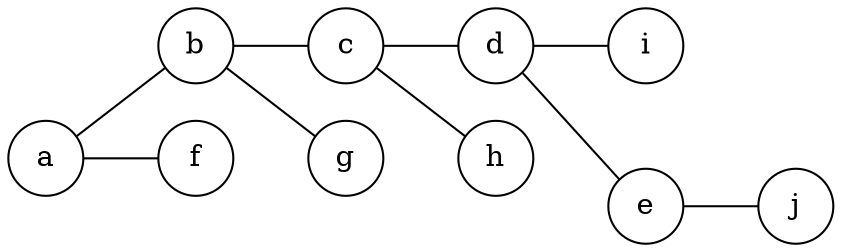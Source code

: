 graph
{
    node[shape=circle];
    rankdir=LR;
    a -- b -- c -- d -- e;
    e -- a[color="#00000000"];
    a -- f;
    b -- g;
    c -- h;
    d -- i;
    e -- j;
}
